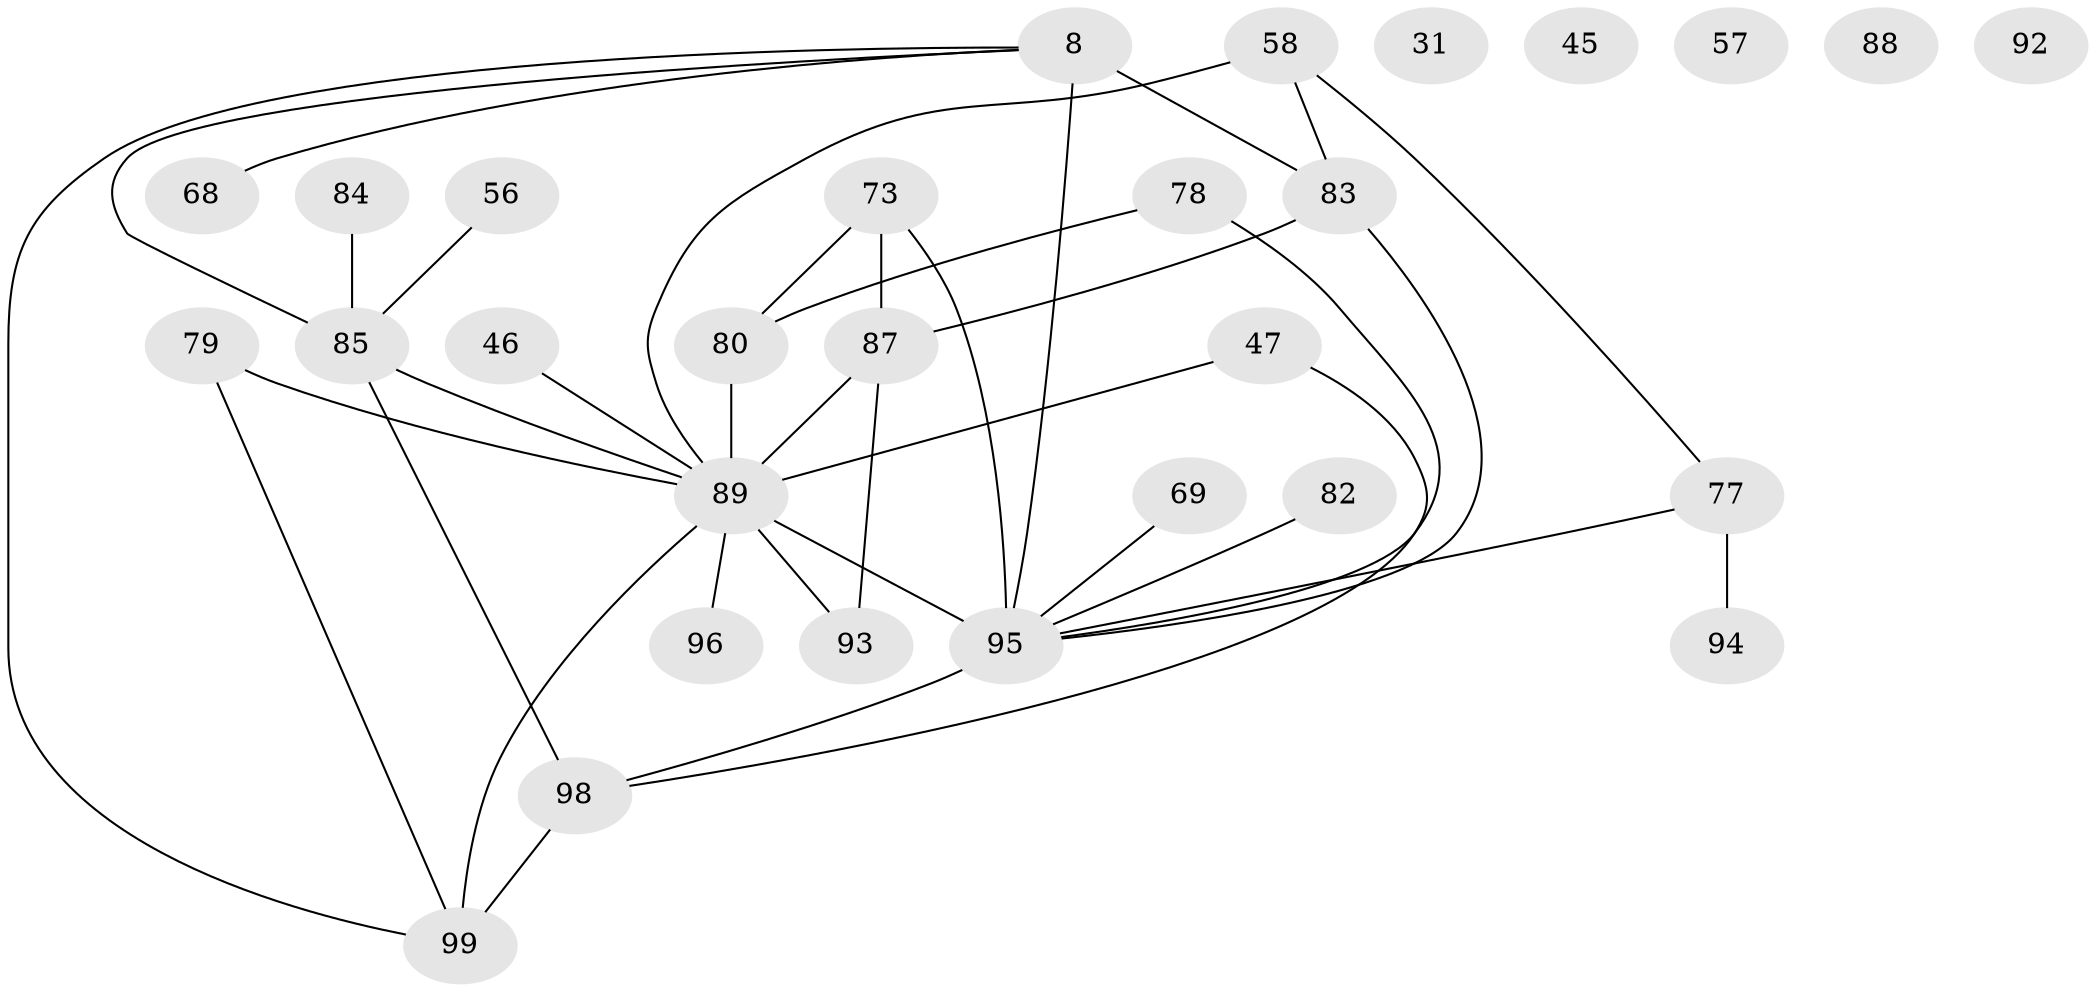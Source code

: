 // original degree distribution, {1: 0.15151515151515152, 2: 0.3333333333333333, 4: 0.10101010101010101, 3: 0.25252525252525254, 6: 0.020202020202020204, 5: 0.08080808080808081, 0: 0.050505050505050504, 8: 0.010101010101010102}
// Generated by graph-tools (version 1.1) at 2025/42/03/04/25 21:42:39]
// undirected, 29 vertices, 37 edges
graph export_dot {
graph [start="1"]
  node [color=gray90,style=filled];
  8 [super="+6"];
  31;
  45;
  46 [super="+2+25"];
  47 [super="+15+26"];
  56;
  57;
  58 [super="+18+40"];
  68 [super="+7"];
  69;
  73 [super="+63"];
  77 [super="+32"];
  78;
  79;
  80 [super="+3+12+29+75"];
  82;
  83 [super="+9+11+44+67"];
  84;
  85 [super="+71"];
  87 [super="+36+52"];
  88;
  89 [super="+20+28+74+51+86+38"];
  92;
  93 [super="+81"];
  94 [super="+59"];
  95 [super="+90+76+65"];
  96 [super="+66+91"];
  98 [super="+70+97"];
  99 [super="+49+1+72"];
  8 -- 68;
  8 -- 83;
  8 -- 85;
  8 -- 99;
  8 -- 95 [weight=3];
  46 -- 89;
  47 -- 98;
  47 -- 89;
  56 -- 85;
  58 -- 77;
  58 -- 89 [weight=2];
  58 -- 83;
  69 -- 95;
  73 -- 80;
  73 -- 87 [weight=3];
  73 -- 95;
  77 -- 94 [weight=2];
  77 -- 95 [weight=2];
  78 -- 80;
  78 -- 95;
  79 -- 89 [weight=2];
  79 -- 99;
  80 -- 89 [weight=3];
  82 -- 95;
  83 -- 87;
  83 -- 95;
  84 -- 85;
  85 -- 98 [weight=2];
  85 -- 89 [weight=3];
  87 -- 89;
  87 -- 93;
  89 -- 99;
  89 -- 95 [weight=7];
  89 -- 96;
  89 -- 93;
  95 -- 98 [weight=2];
  98 -- 99 [weight=2];
}
